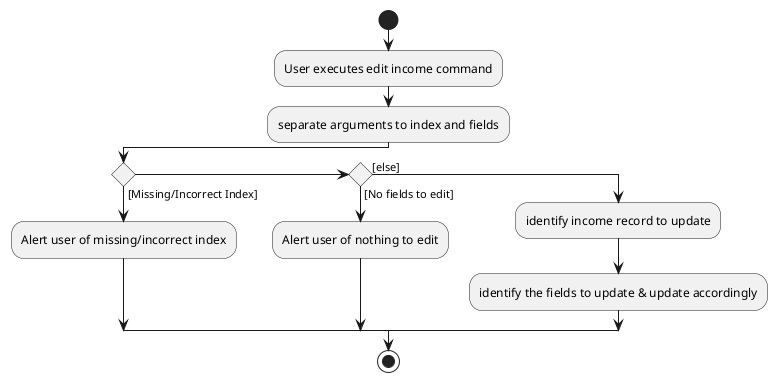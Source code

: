 @startuml
start

:User executes edit income command;

:separate arguments to index and fields;

if () then ([Missing/Incorrect Index])
    :Alert user of missing/incorrect index;
else if () then ([No fields to edit])
    :Alert user of nothing to edit;
else ([else])
    :identify income record to update;
    :identify the fields to update & update accordingly;
endif

stop
@enduml